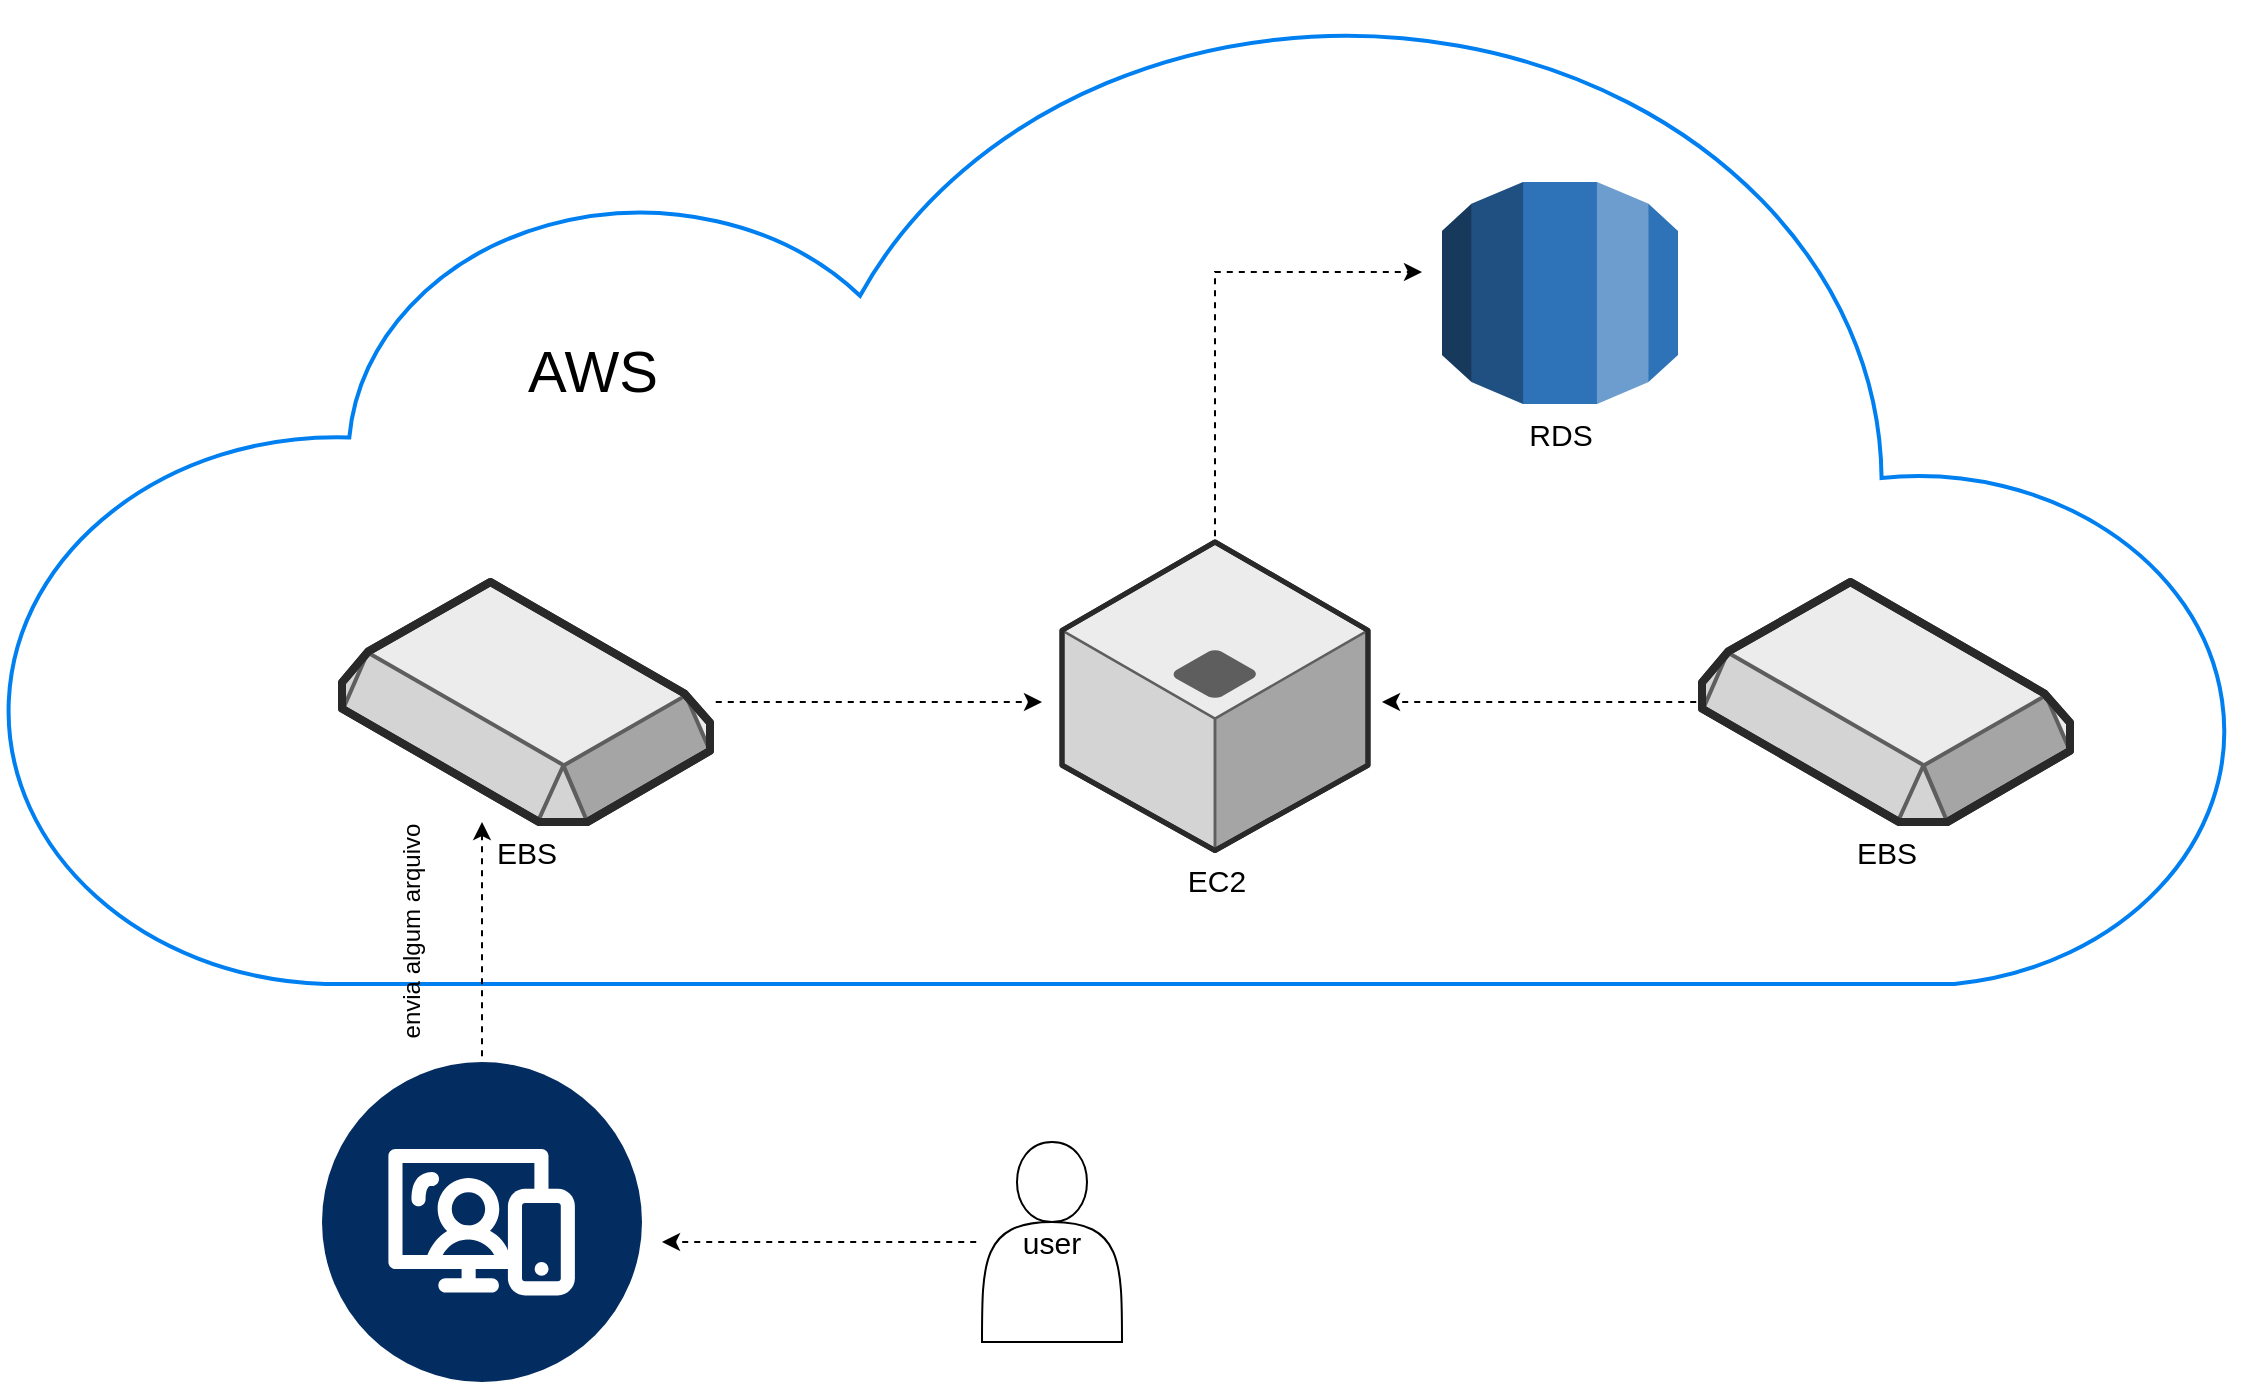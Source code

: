 <mxfile version="28.2.0">
  <diagram name="Page-1" id="aaaa8250-4180-3840-79b5-4cada1eebb92">
    <mxGraphModel grid="1" page="1" gridSize="10" guides="1" tooltips="1" connect="1" arrows="1" fold="1" pageScale="1" pageWidth="827" pageHeight="1169" background="none" math="0" shadow="0">
      <root>
        <mxCell id="0" />
        <mxCell id="1" parent="0" />
        <mxCell id="JsPG7lfWE3D2UmMoYPY5-16" value="" style="html=1;verticalLabelPosition=bottom;align=center;labelBackgroundColor=#ffffff;verticalAlign=top;strokeWidth=2;strokeColor=light-dark(#0080F0,#FFFFFF);shadow=0;dashed=0;shape=mxgraph.ios7.icons.cloud;" vertex="1" parent="1">
          <mxGeometry x="-100" y="360" width="1120" height="491" as="geometry" />
        </mxCell>
        <mxCell id="JsPG7lfWE3D2UmMoYPY5-8" style="edgeStyle=orthogonalEdgeStyle;rounded=0;orthogonalLoop=1;jettySize=auto;html=1;dashed=1;flowAnimation=1;" edge="1" parent="1" source="JsPG7lfWE3D2UmMoYPY5-2">
          <mxGeometry relative="1" as="geometry">
            <mxPoint x="420" y="710" as="targetPoint" />
            <mxPoint x="254" y="710" as="sourcePoint" />
          </mxGeometry>
        </mxCell>
        <mxCell id="JsPG7lfWE3D2UmMoYPY5-2" value="&lt;font style=&quot;font-size: 15px;&quot;&gt;EBS&lt;/font&gt;" style="verticalLabelPosition=bottom;html=1;verticalAlign=top;strokeWidth=1;align=center;outlineConnect=0;dashed=0;outlineConnect=0;shape=mxgraph.aws3d.ebs;fillColor=#ECECEC;strokeColor=#5E5E5E;aspect=fixed;strokeColor2=#292929;" vertex="1" parent="1">
          <mxGeometry x="70" y="650" width="184" height="120" as="geometry" />
        </mxCell>
        <mxCell id="JsPG7lfWE3D2UmMoYPY5-6" style="edgeStyle=orthogonalEdgeStyle;rounded=0;orthogonalLoop=1;jettySize=auto;html=1;dashed=1;flowAnimation=1;" edge="1" parent="1" source="JsPG7lfWE3D2UmMoYPY5-3">
          <mxGeometry relative="1" as="geometry">
            <mxPoint x="140" y="770" as="targetPoint" />
          </mxGeometry>
        </mxCell>
        <mxCell id="JsPG7lfWE3D2UmMoYPY5-3" value="" style="verticalLabelPosition=bottom;aspect=fixed;html=1;shape=mxgraph.salesforce.web2;fillColorStyles=fillColor2,fillColor3;fillColor2=#032d60;fillColor3=#ffffff;fillColor=none;strokeColor=none;" vertex="1" parent="1">
          <mxGeometry x="60" y="890" width="160" height="160" as="geometry" />
        </mxCell>
        <mxCell id="JsPG7lfWE3D2UmMoYPY5-5" style="edgeStyle=orthogonalEdgeStyle;rounded=0;orthogonalLoop=1;jettySize=auto;html=1;dashed=1;flowAnimation=1;" edge="1" parent="1" source="JsPG7lfWE3D2UmMoYPY5-4">
          <mxGeometry relative="1" as="geometry">
            <mxPoint x="230" y="980" as="targetPoint" />
          </mxGeometry>
        </mxCell>
        <mxCell id="JsPG7lfWE3D2UmMoYPY5-4" value="&lt;font style=&quot;font-size: 15px;&quot;&gt;user&lt;/font&gt;" style="shape=actor;whiteSpace=wrap;html=1;" vertex="1" parent="1">
          <mxGeometry x="390" y="930" width="70" height="100" as="geometry" />
        </mxCell>
        <mxCell id="JsPG7lfWE3D2UmMoYPY5-7" value="&lt;font style=&quot;font-size: 15px;&quot;&gt;EC2&lt;/font&gt;" style="verticalLabelPosition=bottom;html=1;verticalAlign=top;strokeWidth=1;align=center;outlineConnect=0;dashed=0;outlineConnect=0;shape=mxgraph.aws3d.application_server;fillColor=#ECECEC;strokeColor=#5E5E5E;aspect=fixed;strokeColor2=#292929;" vertex="1" parent="1">
          <mxGeometry x="430" y="630" width="153" height="154.24" as="geometry" />
        </mxCell>
        <mxCell id="JsPG7lfWE3D2UmMoYPY5-10" style="edgeStyle=orthogonalEdgeStyle;rounded=0;orthogonalLoop=1;jettySize=auto;html=1;dashed=1;flowAnimation=1;" edge="1" parent="1" source="JsPG7lfWE3D2UmMoYPY5-9">
          <mxGeometry relative="1" as="geometry">
            <mxPoint x="590" y="710" as="targetPoint" />
            <mxPoint x="658.0" y="910" as="sourcePoint" />
            <Array as="points" />
          </mxGeometry>
        </mxCell>
        <mxCell id="JsPG7lfWE3D2UmMoYPY5-9" value="&lt;font style=&quot;font-size: 15px;&quot;&gt;EBS&lt;/font&gt;" style="verticalLabelPosition=bottom;html=1;verticalAlign=top;strokeWidth=1;align=center;outlineConnect=0;dashed=0;outlineConnect=0;shape=mxgraph.aws3d.ebs;fillColor=#ECECEC;strokeColor=#5E5E5E;aspect=fixed;strokeColor2=#292929;" vertex="1" parent="1">
          <mxGeometry x="750" y="650" width="184" height="120" as="geometry" />
        </mxCell>
        <mxCell id="JsPG7lfWE3D2UmMoYPY5-11" value="&lt;font style=&quot;font-size: 15px;&quot;&gt;RDS&lt;/font&gt;" style="outlineConnect=0;dashed=0;verticalLabelPosition=bottom;verticalAlign=top;align=center;html=1;shape=mxgraph.aws3.rds;fillColor=#2E73B8;gradientColor=none;" vertex="1" parent="1">
          <mxGeometry x="620" y="450" width="118" height="111" as="geometry" />
        </mxCell>
        <mxCell id="JsPG7lfWE3D2UmMoYPY5-13" value="envia algum arquivo" style="text;html=1;align=center;verticalAlign=middle;resizable=0;points=[];autosize=1;strokeColor=none;fillColor=none;rotation=-90;" vertex="1" parent="1">
          <mxGeometry x="40" y="810" width="130" height="30" as="geometry" />
        </mxCell>
        <mxCell id="JsPG7lfWE3D2UmMoYPY5-17" value="&lt;font style=&quot;font-size: 29px; color: light-dark(rgb(0, 0, 0), rgb(255, 153, 51));&quot;&gt;AWS&lt;/font&gt;" style="text;html=1;align=center;verticalAlign=middle;resizable=0;points=[];autosize=1;strokeColor=none;fillColor=none;" vertex="1" parent="1">
          <mxGeometry x="150" y="520" width="90" height="50" as="geometry" />
        </mxCell>
        <mxCell id="JsPG7lfWE3D2UmMoYPY5-19" style="edgeStyle=orthogonalEdgeStyle;rounded=0;orthogonalLoop=1;jettySize=auto;html=1;dashed=1;flowAnimation=1;" edge="1" parent="1" source="JsPG7lfWE3D2UmMoYPY5-7">
          <mxGeometry relative="1" as="geometry">
            <mxPoint x="610" y="495" as="targetPoint" />
            <Array as="points">
              <mxPoint x="507" y="495" />
              <mxPoint x="610" y="495" />
            </Array>
          </mxGeometry>
        </mxCell>
      </root>
    </mxGraphModel>
  </diagram>
</mxfile>
